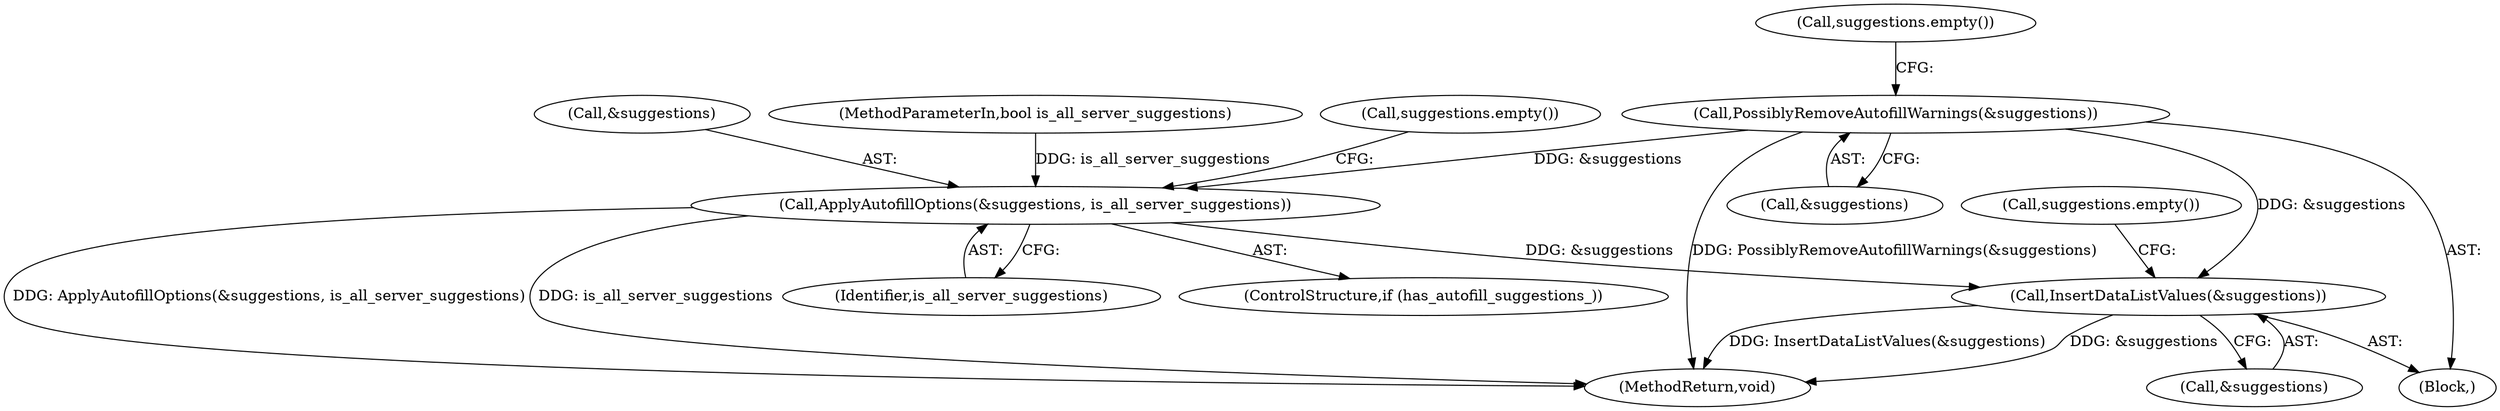 digraph "0_Chrome_f2d26633cbd50735ac2af30436888b71ac0abad3_4@API" {
"1000112" [label="(Call,PossiblyRemoveAutofillWarnings(&suggestions))"];
"1000192" [label="(Call,ApplyAutofillOptions(&suggestions, is_all_server_suggestions))"];
"1000232" [label="(Call,InsertDataListValues(&suggestions))"];
"1000118" [label="(Call,suggestions.empty())"];
"1000193" [label="(Call,&suggestions)"];
"1000195" [label="(Identifier,is_all_server_suggestions)"];
"1000113" [label="(Call,&suggestions)"];
"1000232" [label="(Call,InsertDataListValues(&suggestions))"];
"1000104" [label="(MethodParameterIn,bool is_all_server_suggestions)"];
"1000112" [label="(Call,PossiblyRemoveAutofillWarnings(&suggestions))"];
"1000105" [label="(Block,)"];
"1000253" [label="(MethodReturn,void)"];
"1000236" [label="(Call,suggestions.empty())"];
"1000233" [label="(Call,&suggestions)"];
"1000190" [label="(ControlStructure,if (has_autofill_suggestions_))"];
"1000192" [label="(Call,ApplyAutofillOptions(&suggestions, is_all_server_suggestions))"];
"1000198" [label="(Call,suggestions.empty())"];
"1000112" -> "1000105"  [label="AST: "];
"1000112" -> "1000113"  [label="CFG: "];
"1000113" -> "1000112"  [label="AST: "];
"1000118" -> "1000112"  [label="CFG: "];
"1000112" -> "1000253"  [label="DDG: PossiblyRemoveAutofillWarnings(&suggestions)"];
"1000112" -> "1000192"  [label="DDG: &suggestions"];
"1000112" -> "1000232"  [label="DDG: &suggestions"];
"1000192" -> "1000190"  [label="AST: "];
"1000192" -> "1000195"  [label="CFG: "];
"1000193" -> "1000192"  [label="AST: "];
"1000195" -> "1000192"  [label="AST: "];
"1000198" -> "1000192"  [label="CFG: "];
"1000192" -> "1000253"  [label="DDG: is_all_server_suggestions"];
"1000192" -> "1000253"  [label="DDG: ApplyAutofillOptions(&suggestions, is_all_server_suggestions)"];
"1000104" -> "1000192"  [label="DDG: is_all_server_suggestions"];
"1000192" -> "1000232"  [label="DDG: &suggestions"];
"1000232" -> "1000105"  [label="AST: "];
"1000232" -> "1000233"  [label="CFG: "];
"1000233" -> "1000232"  [label="AST: "];
"1000236" -> "1000232"  [label="CFG: "];
"1000232" -> "1000253"  [label="DDG: &suggestions"];
"1000232" -> "1000253"  [label="DDG: InsertDataListValues(&suggestions)"];
}
